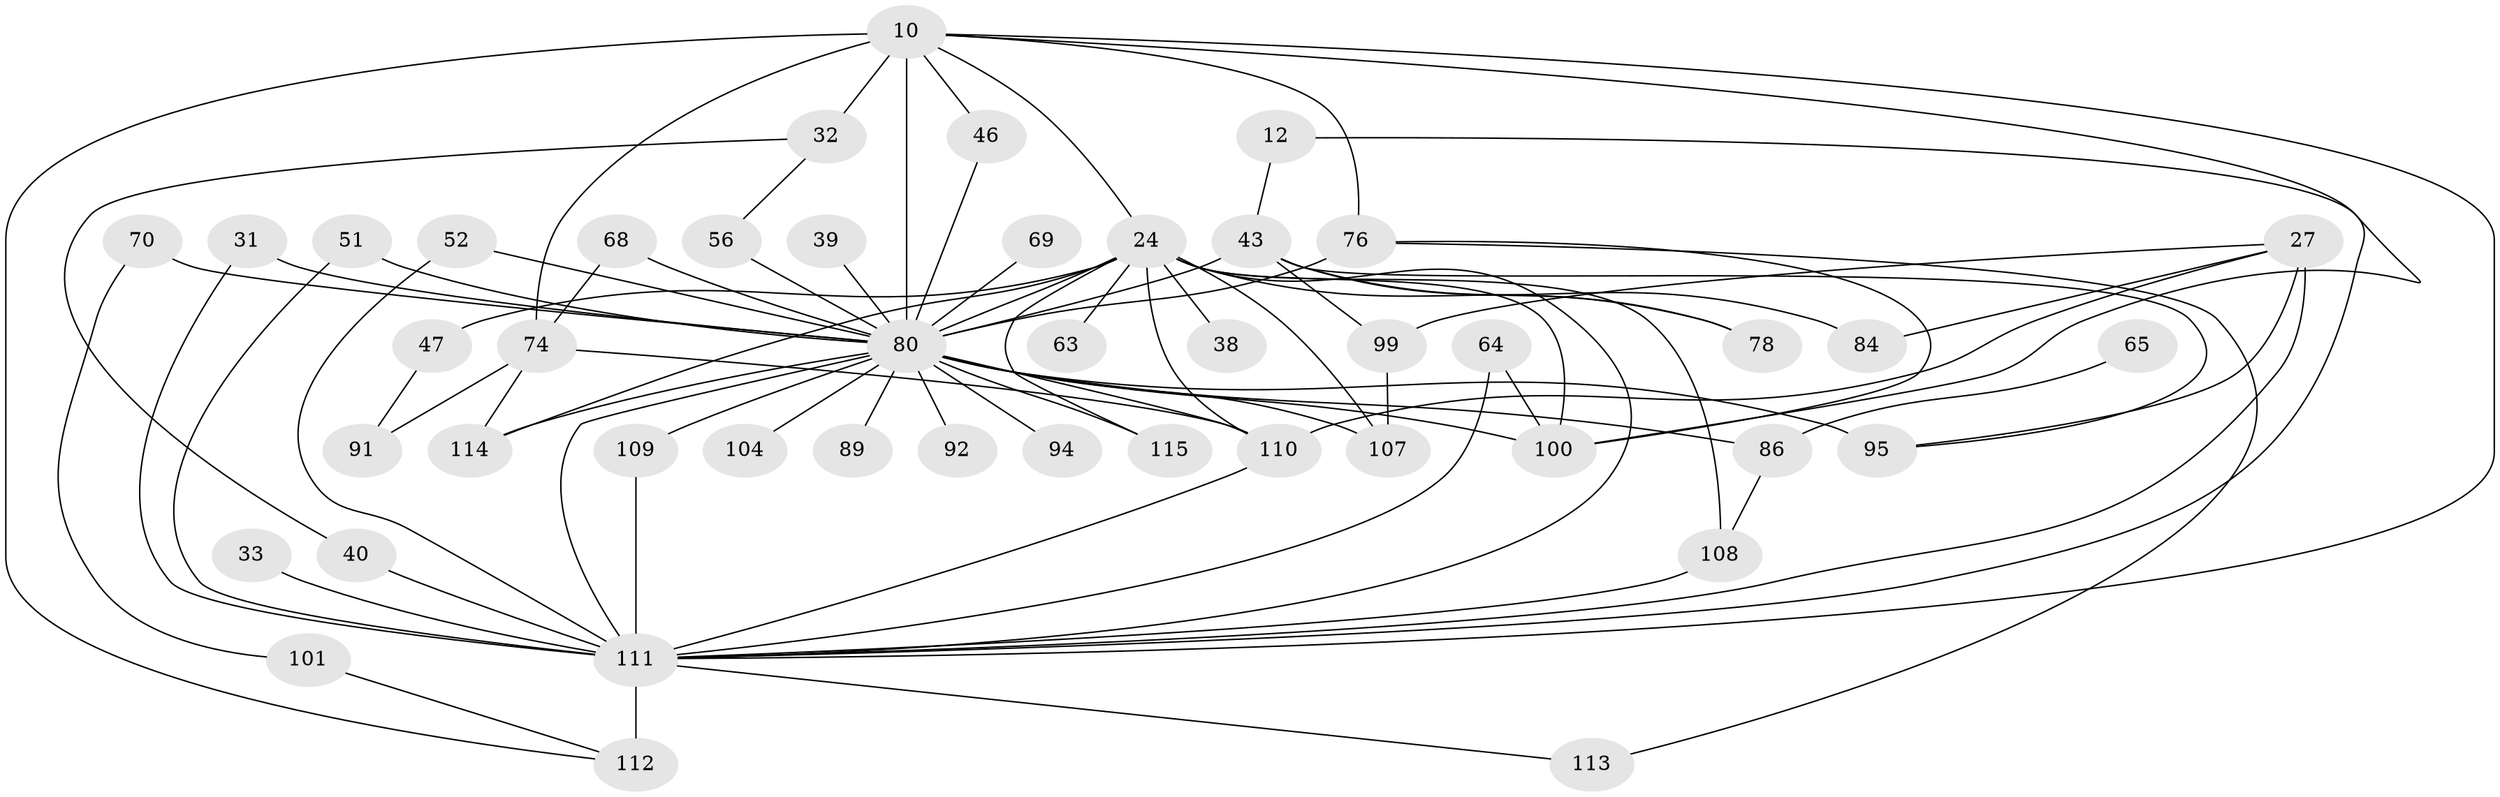 // original degree distribution, {21: 0.017391304347826087, 18: 0.008695652173913044, 19: 0.017391304347826087, 28: 0.008695652173913044, 33: 0.008695652173913044, 25: 0.008695652173913044, 17: 0.008695652173913044, 14: 0.008695652173913044, 6: 0.017391304347826087, 3: 0.21739130434782608, 4: 0.09565217391304348, 5: 0.043478260869565216, 7: 0.02608695652173913, 2: 0.5130434782608696}
// Generated by graph-tools (version 1.1) at 2025/47/03/04/25 21:47:15]
// undirected, 46 vertices, 82 edges
graph export_dot {
graph [start="1"]
  node [color=gray90,style=filled];
  10 [super="+3"];
  12;
  24 [super="+13+8"];
  27 [super="+18"];
  31;
  32 [super="+25"];
  33;
  38;
  39;
  40;
  43 [super="+36+26"];
  46;
  47 [super="+34"];
  51;
  52;
  56;
  63;
  64;
  65;
  68 [super="+29"];
  69;
  70 [super="+48"];
  74 [super="+28"];
  76 [super="+21+30"];
  78;
  80 [super="+66+37+75+9+7"];
  84;
  86 [super="+54"];
  89 [super="+35"];
  91;
  92;
  94;
  95 [super="+79"];
  99 [super="+45"];
  100 [super="+93"];
  101;
  104;
  107 [super="+105"];
  108 [super="+81"];
  109 [super="+59+83"];
  110 [super="+98+72+82+17+85+62"];
  111 [super="+87+4+55"];
  112 [super="+50+102"];
  113;
  114 [super="+41+61+106+103"];
  115;
  10 -- 32 [weight=3];
  10 -- 46;
  10 -- 74 [weight=3];
  10 -- 111 [weight=6];
  10 -- 112;
  10 -- 76 [weight=2];
  10 -- 24 [weight=4];
  10 -- 80 [weight=9];
  10 -- 100;
  12 -- 43;
  12 -- 111 [weight=2];
  24 -- 78;
  24 -- 38;
  24 -- 110 [weight=2];
  24 -- 47 [weight=3];
  24 -- 115;
  24 -- 63;
  24 -- 114;
  24 -- 80 [weight=12];
  24 -- 108;
  24 -- 100 [weight=3];
  24 -- 111 [weight=4];
  24 -- 107;
  27 -- 84;
  27 -- 99;
  27 -- 111 [weight=2];
  27 -- 110;
  27 -- 95 [weight=2];
  31 -- 111;
  31 -- 80;
  32 -- 56;
  32 -- 40;
  33 -- 111 [weight=2];
  39 -- 80 [weight=2];
  40 -- 111;
  43 -- 78;
  43 -- 99;
  43 -- 80 [weight=5];
  43 -- 84;
  43 -- 95;
  46 -- 80;
  47 -- 91;
  51 -- 80;
  51 -- 111;
  52 -- 111;
  52 -- 80;
  56 -- 80;
  64 -- 100;
  64 -- 111;
  65 -- 86 [weight=2];
  68 -- 74;
  68 -- 80 [weight=2];
  69 -- 80 [weight=2];
  70 -- 101;
  70 -- 80 [weight=3];
  74 -- 91;
  74 -- 114;
  74 -- 110;
  76 -- 113;
  76 -- 80 [weight=2];
  76 -- 100;
  80 -- 86 [weight=4];
  80 -- 92 [weight=2];
  80 -- 94;
  80 -- 95 [weight=4];
  80 -- 104 [weight=2];
  80 -- 107 [weight=5];
  80 -- 109 [weight=4];
  80 -- 114 [weight=5];
  80 -- 115;
  80 -- 111 [weight=10];
  80 -- 89 [weight=3];
  80 -- 100 [weight=2];
  80 -- 110 [weight=6];
  86 -- 108;
  99 -- 107;
  101 -- 112;
  108 -- 111;
  109 -- 111;
  110 -- 111;
  111 -- 112 [weight=3];
  111 -- 113;
}
